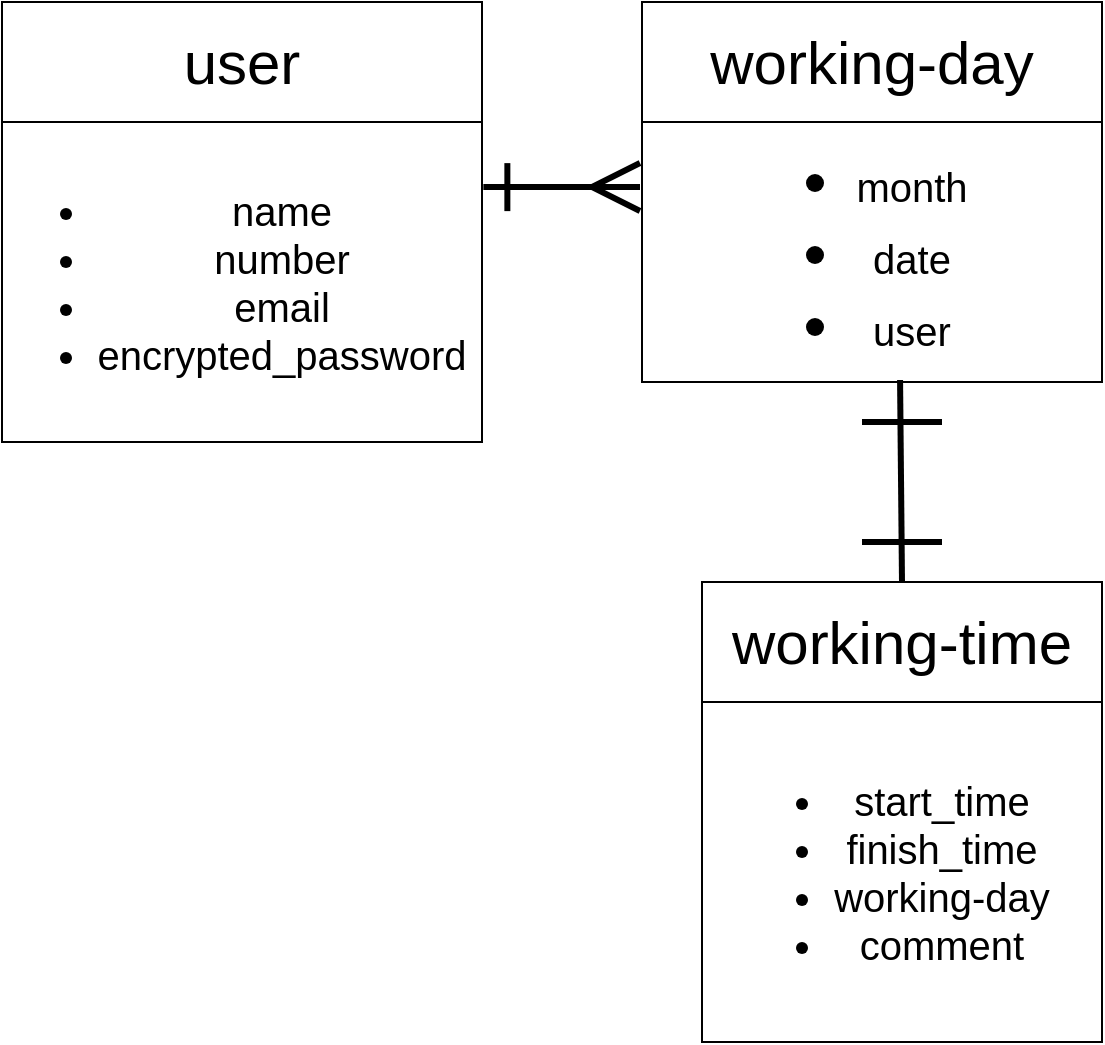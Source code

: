 <mxfile>
    <diagram id="lydJ3zgG5fdq9TNrsLYn" name="ページ1">
        <mxGraphModel dx="552" dy="520" grid="1" gridSize="10" guides="1" tooltips="1" connect="1" arrows="1" fold="1" page="1" pageScale="1" pageWidth="1169" pageHeight="1654" math="0" shadow="0">
            <root>
                <mxCell id="0"/>
                <mxCell id="1" parent="0"/>
                <mxCell id="3" value="&lt;font style=&quot;font-size: 30px&quot;&gt;user&lt;/font&gt;" style="whiteSpace=wrap;html=1;" parent="1" vertex="1">
                    <mxGeometry x="140" y="170" width="240" height="60" as="geometry"/>
                </mxCell>
                <mxCell id="4" value="&lt;ul style=&quot;font-size: 20px&quot;&gt;&lt;li&gt;name&lt;/li&gt;&lt;li&gt;number&lt;/li&gt;&lt;li&gt;email&lt;/li&gt;&lt;li&gt;encrypted_password&lt;/li&gt;&lt;/ul&gt;" style="whiteSpace=wrap;html=1;fontSize=30;" parent="1" vertex="1">
                    <mxGeometry x="140" y="230" width="240" height="160" as="geometry"/>
                </mxCell>
                <mxCell id="5" value="&lt;font style=&quot;font-size: 30px&quot;&gt;working-time&lt;/font&gt;" style="whiteSpace=wrap;html=1;fontSize=20;" parent="1" vertex="1">
                    <mxGeometry x="490" y="460" width="200" height="60" as="geometry"/>
                </mxCell>
                <mxCell id="6" value="&lt;ul&gt;&lt;li&gt;start_time&lt;/li&gt;&lt;li&gt;finish_time&lt;/li&gt;&lt;li&gt;working-day&lt;/li&gt;&lt;li&gt;comment&lt;/li&gt;&lt;/ul&gt;" style="whiteSpace=wrap;html=1;fontSize=20;" parent="1" vertex="1">
                    <mxGeometry x="490" y="520" width="200" height="170" as="geometry"/>
                </mxCell>
                <mxCell id="9" value="working-day" style="whiteSpace=wrap;html=1;fontSize=30;" parent="1" vertex="1">
                    <mxGeometry x="460" y="170" width="230" height="60" as="geometry"/>
                </mxCell>
                <mxCell id="10" value="&lt;div&gt;&lt;ul&gt;&lt;li&gt;&lt;font style=&quot;font-size: 20px&quot;&gt;month&lt;/font&gt;&lt;/li&gt;&lt;li&gt;&lt;font style=&quot;font-size: 20px&quot;&gt;date&lt;/font&gt;&lt;/li&gt;&lt;li&gt;&lt;font style=&quot;font-size: 20px&quot;&gt;user&lt;/font&gt;&lt;/li&gt;&lt;/ul&gt;&lt;/div&gt;" style="whiteSpace=wrap;html=1;fontSize=30;" parent="1" vertex="1">
                    <mxGeometry x="460" y="230" width="230" height="130" as="geometry"/>
                </mxCell>
                <mxCell id="11" value="" style="edgeStyle=entityRelationEdgeStyle;fontSize=12;html=1;endArrow=ERmany;startArrow=ERone;entryX=0;entryY=0.25;entryDx=0;entryDy=0;exitX=1.007;exitY=0.296;exitDx=0;exitDy=0;exitPerimeter=0;startFill=0;endFill=0;endSize=20;startSize=20;targetPerimeterSpacing=22;strokeWidth=3;spacingLeft=0;" parent="1" edge="1">
                    <mxGeometry width="100" height="100" relative="1" as="geometry">
                        <mxPoint x="380.68" y="262.56" as="sourcePoint"/>
                        <mxPoint x="459" y="262.5" as="targetPoint"/>
                    </mxGeometry>
                </mxCell>
                <mxCell id="13" value="" style="endArrow=none;html=1;rounded=0;fontSize=20;startSize=20;endSize=20;targetPerimeterSpacing=22;strokeWidth=3;entryX=0.5;entryY=0;entryDx=0;entryDy=0;exitX=0.561;exitY=0.992;exitDx=0;exitDy=0;exitPerimeter=0;" parent="1" source="10" target="5" edge="1">
                    <mxGeometry relative="1" as="geometry">
                        <mxPoint x="370" y="420" as="sourcePoint"/>
                        <mxPoint x="530" y="420" as="targetPoint"/>
                    </mxGeometry>
                </mxCell>
                <mxCell id="16" value="" style="endArrow=none;html=1;rounded=0;fontSize=20;startSize=20;endSize=20;targetPerimeterSpacing=22;strokeWidth=3;" parent="1" edge="1">
                    <mxGeometry relative="1" as="geometry">
                        <mxPoint x="570" y="440" as="sourcePoint"/>
                        <mxPoint x="610" y="440" as="targetPoint"/>
                    </mxGeometry>
                </mxCell>
                <mxCell id="17" value="" style="endArrow=none;html=1;rounded=0;fontSize=20;startSize=20;endSize=20;targetPerimeterSpacing=22;strokeWidth=3;" parent="1" edge="1">
                    <mxGeometry relative="1" as="geometry">
                        <mxPoint x="570" y="380" as="sourcePoint"/>
                        <mxPoint x="610" y="380" as="targetPoint"/>
                    </mxGeometry>
                </mxCell>
            </root>
        </mxGraphModel>
    </diagram>
</mxfile>